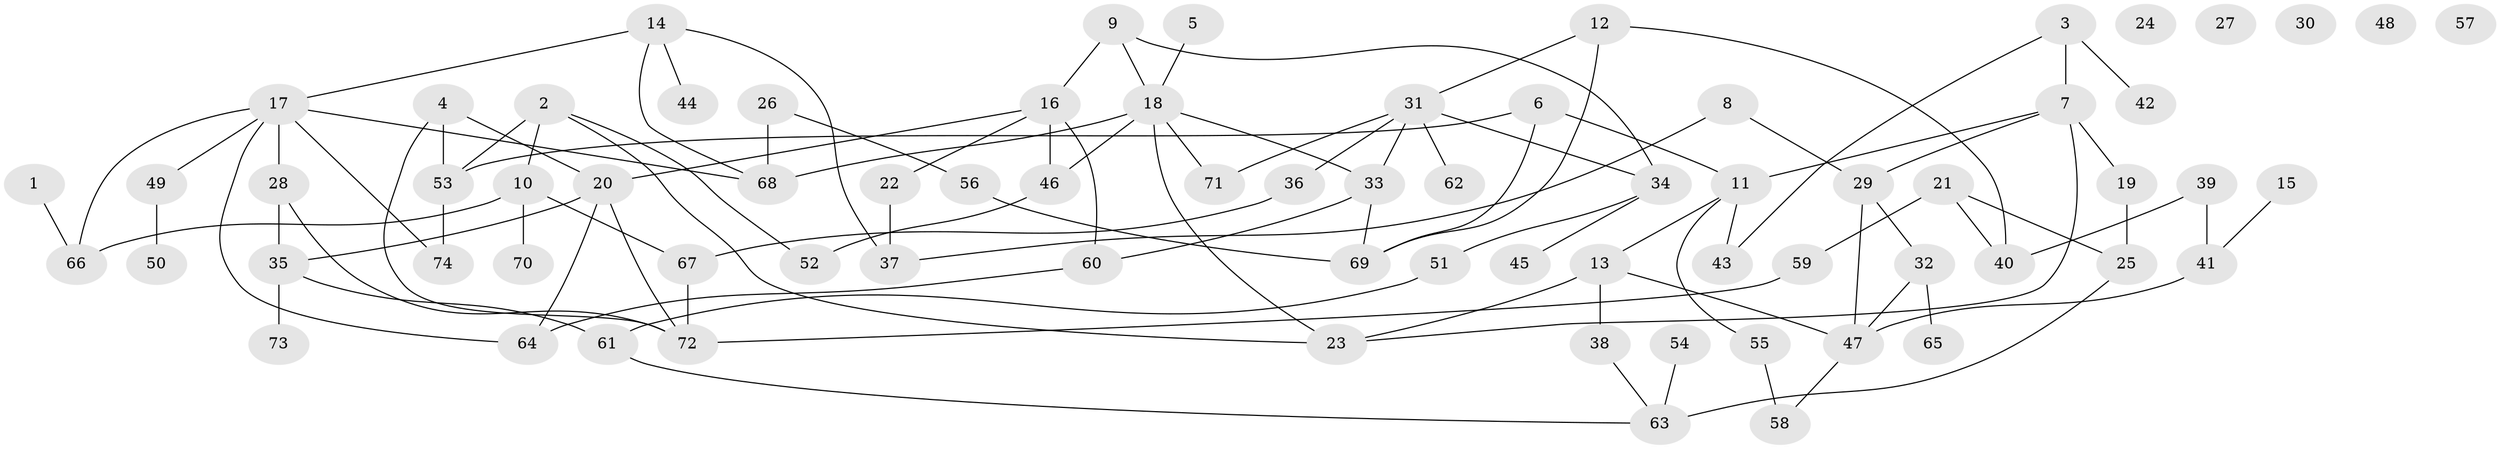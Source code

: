 // Generated by graph-tools (version 1.1) at 2025/25/03/09/25 03:25:16]
// undirected, 74 vertices, 101 edges
graph export_dot {
graph [start="1"]
  node [color=gray90,style=filled];
  1;
  2;
  3;
  4;
  5;
  6;
  7;
  8;
  9;
  10;
  11;
  12;
  13;
  14;
  15;
  16;
  17;
  18;
  19;
  20;
  21;
  22;
  23;
  24;
  25;
  26;
  27;
  28;
  29;
  30;
  31;
  32;
  33;
  34;
  35;
  36;
  37;
  38;
  39;
  40;
  41;
  42;
  43;
  44;
  45;
  46;
  47;
  48;
  49;
  50;
  51;
  52;
  53;
  54;
  55;
  56;
  57;
  58;
  59;
  60;
  61;
  62;
  63;
  64;
  65;
  66;
  67;
  68;
  69;
  70;
  71;
  72;
  73;
  74;
  1 -- 66;
  2 -- 10;
  2 -- 23;
  2 -- 52;
  2 -- 53;
  3 -- 7;
  3 -- 42;
  3 -- 43;
  4 -- 20;
  4 -- 53;
  4 -- 72;
  5 -- 18;
  6 -- 11;
  6 -- 53;
  6 -- 69;
  7 -- 11;
  7 -- 19;
  7 -- 23;
  7 -- 29;
  8 -- 29;
  8 -- 37;
  9 -- 16;
  9 -- 18;
  9 -- 34;
  10 -- 66;
  10 -- 67;
  10 -- 70;
  11 -- 13;
  11 -- 43;
  11 -- 55;
  12 -- 31;
  12 -- 40;
  12 -- 69;
  13 -- 23;
  13 -- 38;
  13 -- 47;
  14 -- 17;
  14 -- 37;
  14 -- 44;
  14 -- 68;
  15 -- 41;
  16 -- 20;
  16 -- 22;
  16 -- 46;
  16 -- 60;
  17 -- 28;
  17 -- 49;
  17 -- 64;
  17 -- 66;
  17 -- 68;
  17 -- 74;
  18 -- 23;
  18 -- 33;
  18 -- 46;
  18 -- 68;
  18 -- 71;
  19 -- 25;
  20 -- 35;
  20 -- 64;
  20 -- 72;
  21 -- 25;
  21 -- 40;
  21 -- 59;
  22 -- 37;
  25 -- 63;
  26 -- 56;
  26 -- 68;
  28 -- 35;
  28 -- 72;
  29 -- 32;
  29 -- 47;
  31 -- 33;
  31 -- 34;
  31 -- 36;
  31 -- 62;
  31 -- 71;
  32 -- 47;
  32 -- 65;
  33 -- 60;
  33 -- 69;
  34 -- 45;
  34 -- 51;
  35 -- 61;
  35 -- 73;
  36 -- 67;
  38 -- 63;
  39 -- 40;
  39 -- 41;
  41 -- 47;
  46 -- 52;
  47 -- 58;
  49 -- 50;
  51 -- 61;
  53 -- 74;
  54 -- 63;
  55 -- 58;
  56 -- 69;
  59 -- 72;
  60 -- 64;
  61 -- 63;
  67 -- 72;
}
